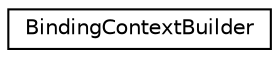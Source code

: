 digraph "Graphical Class Hierarchy"
{
 // LATEX_PDF_SIZE
  edge [fontname="Helvetica",fontsize="10",labelfontname="Helvetica",labelfontsize="10"];
  node [fontname="Helvetica",fontsize="10",shape=record];
  rankdir="LR";
  Node0 [label="BindingContextBuilder",height=0.2,width=0.4,color="black", fillcolor="white", style="filled",URL="$structBindingContextBuilder.html",tooltip=" "];
}
